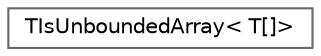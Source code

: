 digraph "Graphical Class Hierarchy"
{
 // INTERACTIVE_SVG=YES
 // LATEX_PDF_SIZE
  bgcolor="transparent";
  edge [fontname=Helvetica,fontsize=10,labelfontname=Helvetica,labelfontsize=10];
  node [fontname=Helvetica,fontsize=10,shape=box,height=0.2,width=0.4];
  rankdir="LR";
  Node0 [id="Node000000",label="TIsUnboundedArray\< T[]\>",height=0.2,width=0.4,color="grey40", fillcolor="white", style="filled",URL="$d7/d45/structTIsUnboundedArray_3_01T_0f_0e_4.html",tooltip=" "];
}
